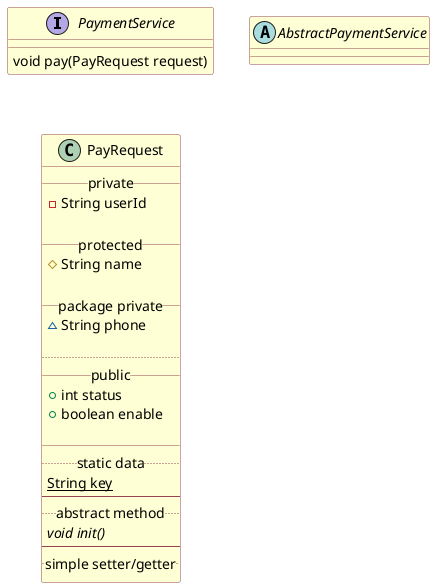 @startuml
'https://plantuml.com/class-diagram

'参考官方文档：https://plantuml.com/zh/class-diagram

skinparam class {
   BackgroundColor #FEFFD4
   ArrowColor #0ACF97
   BorderColor #964455
}

interface PaymentService {
   void pay(PayRequest request)
}

abstract class AbstractPaymentService


class PayRequest {
   __private__
   - String userId

   __protected__
   # String name

   __package private__
   ~ String phone

   ..
   __public__
   + int status
   + boolean enable

   __
   ..static data..
   {static} String key
   --
   ..abstract method..
   {abstract} void init()
   --
   ..simple setter/getter..
}
@enduml